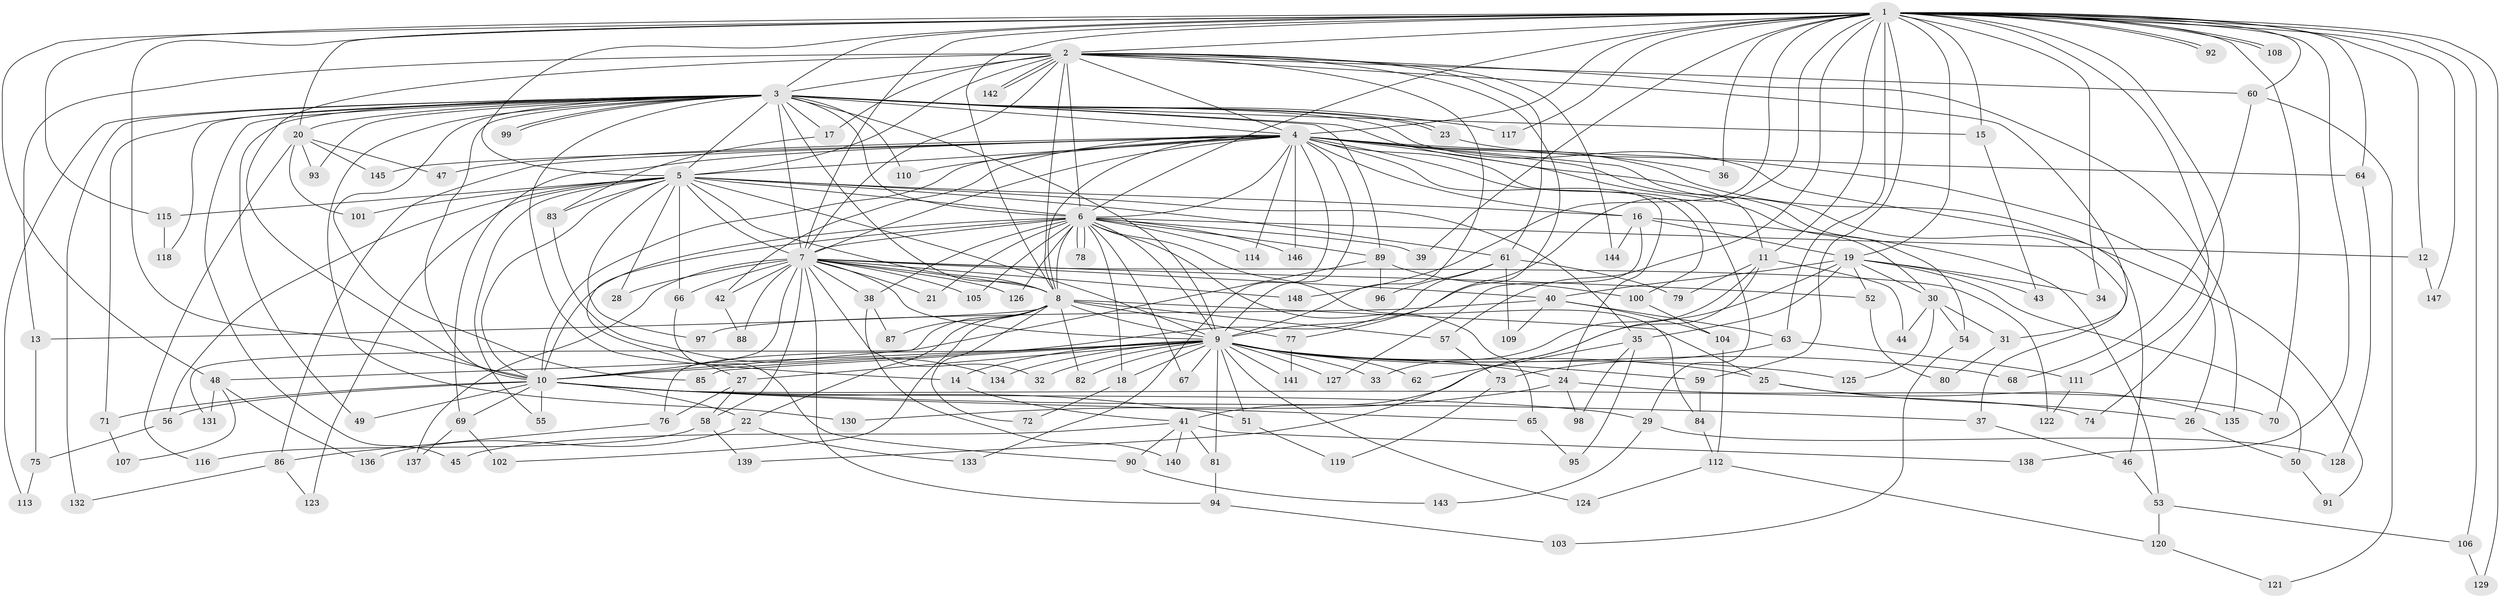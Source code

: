 // Generated by graph-tools (version 1.1) at 2025/25/03/09/25 03:25:47]
// undirected, 148 vertices, 321 edges
graph export_dot {
graph [start="1"]
  node [color=gray90,style=filled];
  1;
  2;
  3;
  4;
  5;
  6;
  7;
  8;
  9;
  10;
  11;
  12;
  13;
  14;
  15;
  16;
  17;
  18;
  19;
  20;
  21;
  22;
  23;
  24;
  25;
  26;
  27;
  28;
  29;
  30;
  31;
  32;
  33;
  34;
  35;
  36;
  37;
  38;
  39;
  40;
  41;
  42;
  43;
  44;
  45;
  46;
  47;
  48;
  49;
  50;
  51;
  52;
  53;
  54;
  55;
  56;
  57;
  58;
  59;
  60;
  61;
  62;
  63;
  64;
  65;
  66;
  67;
  68;
  69;
  70;
  71;
  72;
  73;
  74;
  75;
  76;
  77;
  78;
  79;
  80;
  81;
  82;
  83;
  84;
  85;
  86;
  87;
  88;
  89;
  90;
  91;
  92;
  93;
  94;
  95;
  96;
  97;
  98;
  99;
  100;
  101;
  102;
  103;
  104;
  105;
  106;
  107;
  108;
  109;
  110;
  111;
  112;
  113;
  114;
  115;
  116;
  117;
  118;
  119;
  120;
  121;
  122;
  123;
  124;
  125;
  126;
  127;
  128;
  129;
  130;
  131;
  132;
  133;
  134;
  135;
  136;
  137;
  138;
  139;
  140;
  141;
  142;
  143;
  144;
  145;
  146;
  147;
  148;
  1 -- 2;
  1 -- 3;
  1 -- 4;
  1 -- 5;
  1 -- 6;
  1 -- 7;
  1 -- 8;
  1 -- 9;
  1 -- 10;
  1 -- 11;
  1 -- 12;
  1 -- 15;
  1 -- 19;
  1 -- 20;
  1 -- 34;
  1 -- 36;
  1 -- 39;
  1 -- 48;
  1 -- 57;
  1 -- 59;
  1 -- 60;
  1 -- 63;
  1 -- 64;
  1 -- 70;
  1 -- 74;
  1 -- 92;
  1 -- 92;
  1 -- 106;
  1 -- 108;
  1 -- 108;
  1 -- 111;
  1 -- 115;
  1 -- 117;
  1 -- 129;
  1 -- 138;
  1 -- 147;
  1 -- 148;
  2 -- 3;
  2 -- 4;
  2 -- 5;
  2 -- 6;
  2 -- 7;
  2 -- 8;
  2 -- 9;
  2 -- 10;
  2 -- 13;
  2 -- 17;
  2 -- 31;
  2 -- 60;
  2 -- 61;
  2 -- 77;
  2 -- 135;
  2 -- 142;
  2 -- 142;
  2 -- 144;
  3 -- 4;
  3 -- 5;
  3 -- 6;
  3 -- 7;
  3 -- 8;
  3 -- 9;
  3 -- 10;
  3 -- 11;
  3 -- 14;
  3 -- 15;
  3 -- 17;
  3 -- 20;
  3 -- 23;
  3 -- 23;
  3 -- 45;
  3 -- 46;
  3 -- 49;
  3 -- 71;
  3 -- 85;
  3 -- 89;
  3 -- 93;
  3 -- 99;
  3 -- 99;
  3 -- 110;
  3 -- 113;
  3 -- 117;
  3 -- 118;
  3 -- 130;
  3 -- 132;
  4 -- 5;
  4 -- 6;
  4 -- 7;
  4 -- 8;
  4 -- 9;
  4 -- 10;
  4 -- 16;
  4 -- 24;
  4 -- 29;
  4 -- 30;
  4 -- 36;
  4 -- 37;
  4 -- 42;
  4 -- 47;
  4 -- 54;
  4 -- 64;
  4 -- 69;
  4 -- 86;
  4 -- 91;
  4 -- 100;
  4 -- 110;
  4 -- 114;
  4 -- 133;
  4 -- 145;
  4 -- 146;
  5 -- 6;
  5 -- 7;
  5 -- 8;
  5 -- 9;
  5 -- 10;
  5 -- 16;
  5 -- 28;
  5 -- 35;
  5 -- 55;
  5 -- 56;
  5 -- 61;
  5 -- 66;
  5 -- 83;
  5 -- 97;
  5 -- 101;
  5 -- 115;
  5 -- 123;
  6 -- 7;
  6 -- 8;
  6 -- 9;
  6 -- 10;
  6 -- 12;
  6 -- 18;
  6 -- 21;
  6 -- 27;
  6 -- 38;
  6 -- 39;
  6 -- 65;
  6 -- 67;
  6 -- 78;
  6 -- 78;
  6 -- 84;
  6 -- 89;
  6 -- 105;
  6 -- 114;
  6 -- 126;
  6 -- 146;
  7 -- 8;
  7 -- 9;
  7 -- 10;
  7 -- 21;
  7 -- 28;
  7 -- 32;
  7 -- 38;
  7 -- 40;
  7 -- 42;
  7 -- 52;
  7 -- 58;
  7 -- 66;
  7 -- 88;
  7 -- 94;
  7 -- 105;
  7 -- 122;
  7 -- 126;
  7 -- 137;
  7 -- 148;
  8 -- 9;
  8 -- 10;
  8 -- 13;
  8 -- 22;
  8 -- 25;
  8 -- 57;
  8 -- 72;
  8 -- 77;
  8 -- 82;
  8 -- 87;
  8 -- 102;
  9 -- 10;
  9 -- 14;
  9 -- 18;
  9 -- 24;
  9 -- 25;
  9 -- 27;
  9 -- 32;
  9 -- 33;
  9 -- 48;
  9 -- 51;
  9 -- 59;
  9 -- 62;
  9 -- 67;
  9 -- 68;
  9 -- 81;
  9 -- 82;
  9 -- 85;
  9 -- 124;
  9 -- 125;
  9 -- 127;
  9 -- 134;
  9 -- 141;
  10 -- 22;
  10 -- 29;
  10 -- 37;
  10 -- 49;
  10 -- 51;
  10 -- 55;
  10 -- 56;
  10 -- 65;
  10 -- 69;
  10 -- 71;
  10 -- 74;
  11 -- 33;
  11 -- 44;
  11 -- 79;
  11 -- 139;
  12 -- 147;
  13 -- 75;
  14 -- 41;
  15 -- 43;
  16 -- 19;
  16 -- 53;
  16 -- 127;
  16 -- 144;
  17 -- 83;
  18 -- 72;
  19 -- 30;
  19 -- 34;
  19 -- 35;
  19 -- 40;
  19 -- 41;
  19 -- 43;
  19 -- 50;
  19 -- 52;
  20 -- 47;
  20 -- 93;
  20 -- 101;
  20 -- 116;
  20 -- 145;
  22 -- 133;
  22 -- 136;
  23 -- 26;
  24 -- 70;
  24 -- 98;
  24 -- 130;
  25 -- 26;
  25 -- 135;
  26 -- 50;
  27 -- 58;
  27 -- 76;
  29 -- 128;
  29 -- 143;
  30 -- 31;
  30 -- 44;
  30 -- 54;
  30 -- 125;
  31 -- 80;
  35 -- 62;
  35 -- 95;
  35 -- 98;
  37 -- 46;
  38 -- 87;
  38 -- 140;
  40 -- 63;
  40 -- 97;
  40 -- 104;
  40 -- 109;
  41 -- 45;
  41 -- 81;
  41 -- 90;
  41 -- 138;
  41 -- 140;
  42 -- 88;
  46 -- 53;
  48 -- 107;
  48 -- 131;
  48 -- 136;
  50 -- 91;
  51 -- 119;
  52 -- 80;
  53 -- 106;
  53 -- 120;
  54 -- 103;
  56 -- 75;
  57 -- 73;
  58 -- 116;
  58 -- 139;
  59 -- 84;
  60 -- 68;
  60 -- 121;
  61 -- 76;
  61 -- 79;
  61 -- 96;
  61 -- 109;
  63 -- 73;
  63 -- 111;
  64 -- 128;
  65 -- 95;
  66 -- 90;
  69 -- 102;
  69 -- 137;
  71 -- 107;
  73 -- 119;
  75 -- 113;
  76 -- 86;
  77 -- 141;
  81 -- 94;
  83 -- 134;
  84 -- 112;
  86 -- 123;
  86 -- 132;
  89 -- 96;
  89 -- 100;
  89 -- 131;
  90 -- 143;
  94 -- 103;
  100 -- 104;
  104 -- 112;
  106 -- 129;
  111 -- 122;
  112 -- 120;
  112 -- 124;
  115 -- 118;
  120 -- 121;
}
